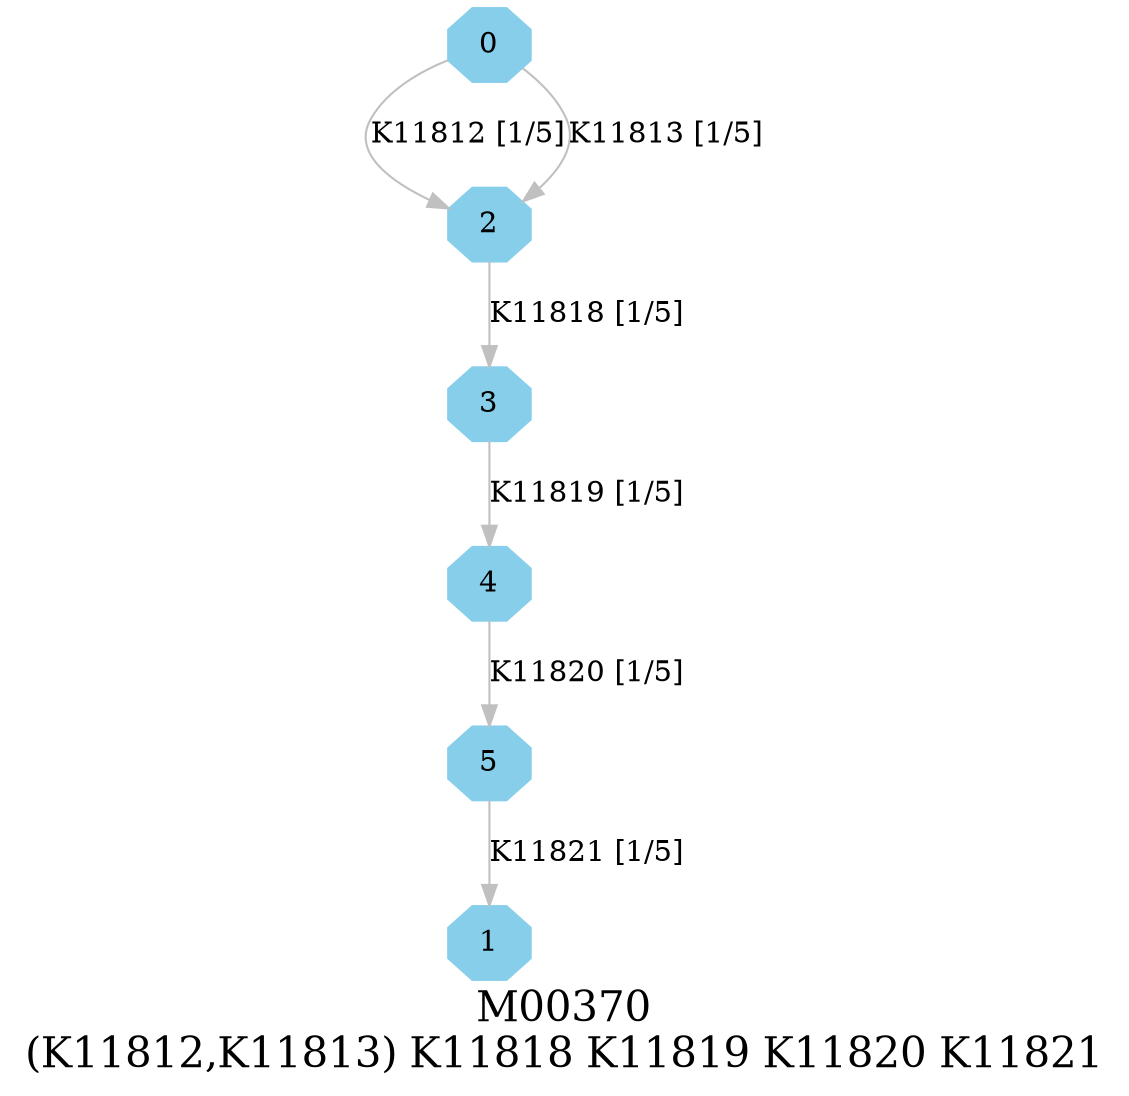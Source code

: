 digraph G {
graph [label="M00370
(K11812,K11813) K11818 K11819 K11820 K11821",fontsize=20];
node [shape=box,style=filled];
edge [len=3,color=grey];
{node [width=.3,height=.3,shape=octagon,style=filled,color=skyblue] 0 1 2 3 4 5 }
0 -> 2 [label="K11812 [1/5]"];
0 -> 2 [label="K11813 [1/5]"];
2 -> 3 [label="K11818 [1/5]"];
3 -> 4 [label="K11819 [1/5]"];
4 -> 5 [label="K11820 [1/5]"];
5 -> 1 [label="K11821 [1/5]"];
}